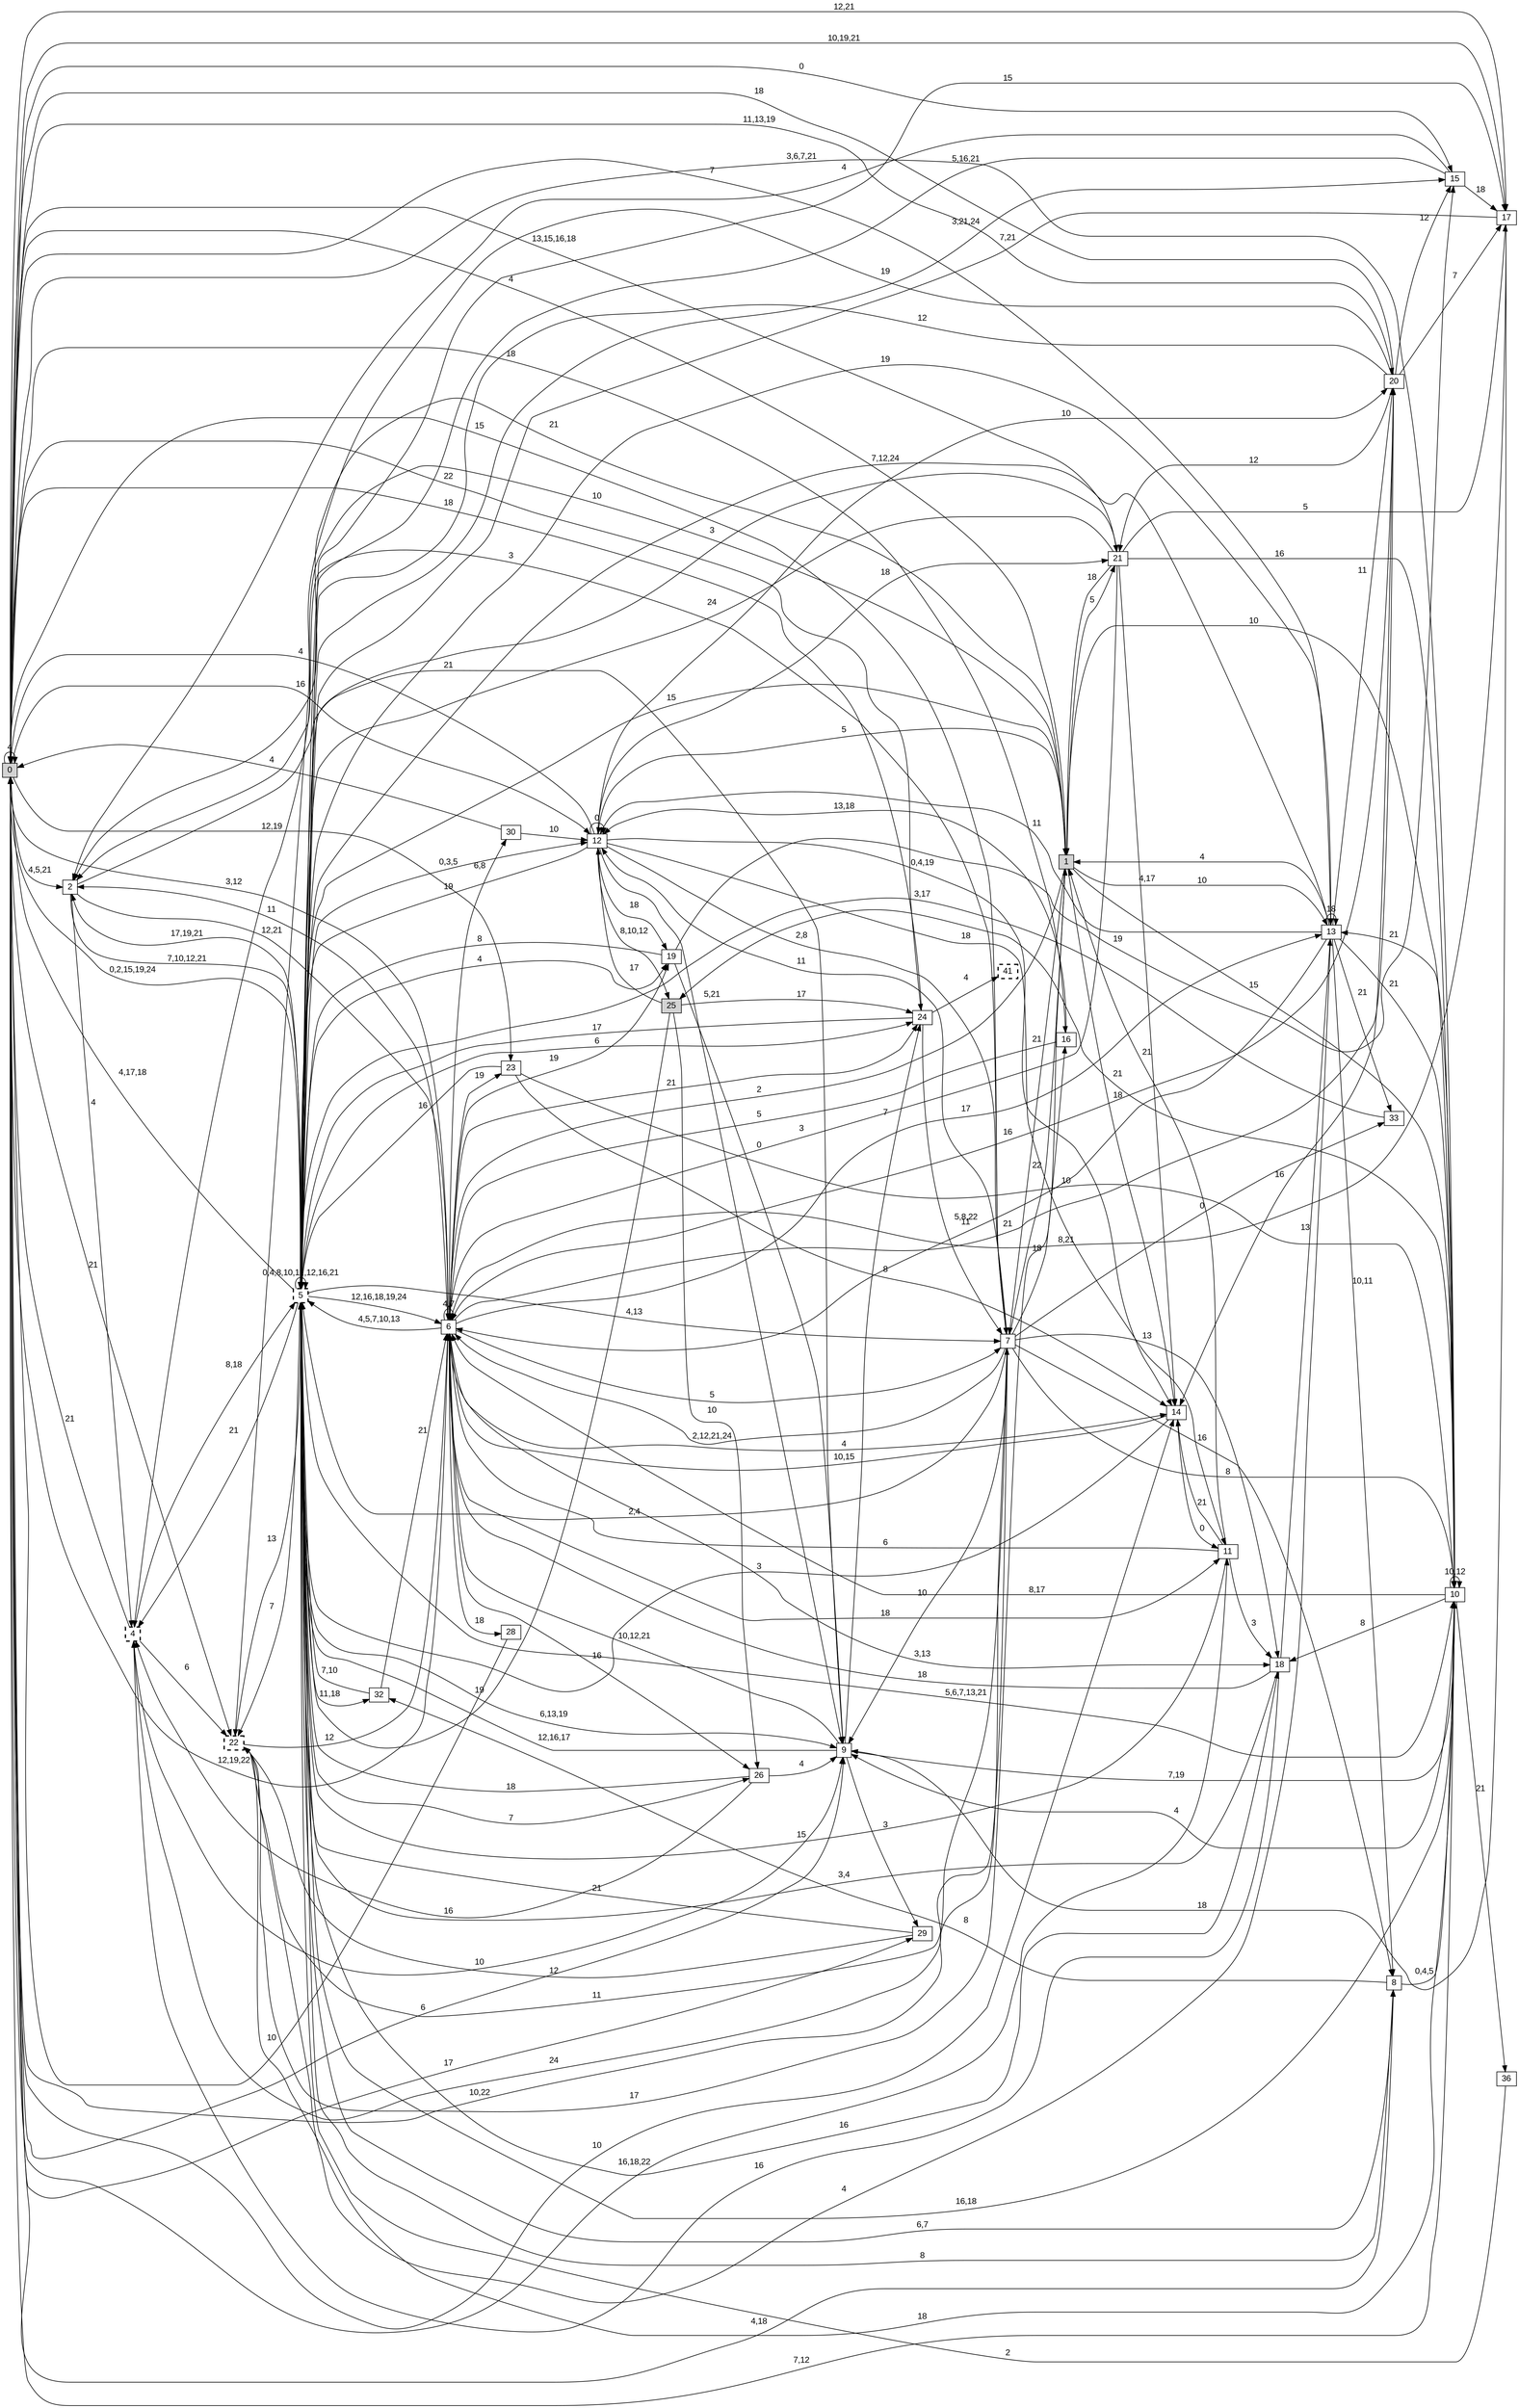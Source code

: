 digraph "NDFA" {
  rankdir=LR
  node [shape=box width=0.1 height=0.1 fontname=Arial]
  edge [fontname=Arial]
/* Estados */
 s0 [label="0" style="filled"] /* I:1 F:0 D:0 */
 s1 [label="1" style="filled"] /* I:1 F:0 D:0 */
 s2 [label="2" ] /* I:0 F:0 D:0 */
 s4 [label="4" style="bold,dashed"] /* I:0 F:1 D:0 */
 s5 [label="5" style="bold,dashed"] /* I:0 F:1 D:0 */
 s6 [label="6" ] /* I:0 F:0 D:0 */
 s7 [label="7" ] /* I:0 F:0 D:0 */
 s8 [label="8" ] /* I:0 F:0 D:0 */
 s9 [label="9" ] /* I:0 F:0 D:0 */
 s10 [label="10" ] /* I:0 F:0 D:0 */
 s11 [label="11" ] /* I:0 F:0 D:0 */
 s12 [label="12" ] /* I:0 F:0 D:0 */
 s13 [label="13" ] /* I:0 F:0 D:0 */
 s14 [label="14" ] /* I:0 F:0 D:0 */
 s15 [label="15" ] /* I:0 F:0 D:0 */
 s16 [label="16" ] /* I:0 F:0 D:0 */
 s17 [label="17" ] /* I:0 F:0 D:0 */
 s18 [label="18" ] /* I:0 F:0 D:0 */
 s19 [label="19" ] /* I:0 F:0 D:0 */
 s20 [label="20" ] /* I:0 F:0 D:0 */
 s21 [label="21" ] /* I:0 F:0 D:0 */
 s22 [label="22" style="bold,dashed"] /* I:0 F:1 D:0 */
 s23 [label="23" ] /* I:0 F:0 D:0 */
 s24 [label="24" ] /* I:0 F:0 D:0 */
 s25 [label="25" style="filled"] /* I:1 F:0 D:0 */
 s26 [label="26" ] /* I:0 F:0 D:0 */
 s28 [label="28" ] /* I:0 F:0 D:0 */
 s29 [label="29" ] /* I:0 F:0 D:0 */
 s30 [label="30" ] /* I:0 F:0 D:0 */
 s32 [label="32" ] /* I:0 F:0 D:0 */
 s33 [label="33" ] /* I:0 F:0 D:0 */
 s36 [label="36" ] /* I:0 F:0 D:0 */
 s41 [label="41" style="bold,dashed"] /* I:0 F:1 D:0 */
/* Transiciones */
  s0 -> s0 [label="4"]
  s0 -> s2 [label="4,5,21"]
  s0 -> s5 [label="0,2,15,19,24"]
  s0 -> s6 [label="12,19,22"]
  s0 -> s7 [label="10,22"]
  s0 -> s8 [label="4,18"]
  s0 -> s9 [label="6"]
  s0 -> s10 [label="3,6,7,21"]
  s0 -> s11 [label="16,18,22"]
  s0 -> s12 [label="16"]
  s0 -> s13 [label="7"]
  s0 -> s14 [label="10"]
  s0 -> s15 [label="0"]
  s0 -> s16 [label="18"]
  s0 -> s17 [label="12,21"]
  s0 -> s20 [label="11,13,19"]
  s0 -> s21 [label="13,15,16,18"]
  s0 -> s22 [label="21"]
  s0 -> s23 [label="12,19"]
  s0 -> s24 [label="22"]
  s0 -> s29 [label="17"]
  s1 -> s0 [label="4"]
  s1 -> s2 [label="21"]
  s1 -> s4 [label="10"]
  s1 -> s6 [label="2"]
  s1 -> s7 [label="21"]
  s1 -> s10 [label="15"]
  s1 -> s12 [label="5"]
  s1 -> s13 [label="10"]
  s1 -> s14 [label="18"]
  s1 -> s21 [label="5"]
  s1 -> s22 [label="17"]
  s2 -> s4 [label="4"]
  s2 -> s5 [label="7,10,12,21"]
  s2 -> s6 [label="12,21"]
  s2 -> s9 [label="21"]
  s4 -> s0 [label="21"]
  s4 -> s5 [label="8,18"]
  s4 -> s9 [label="10"]
  s4 -> s22 [label="6"]
  s5 -> s0 [label="4,17,18"]
  s5 -> s1 [label="15"]
  s5 -> s2 [label="17,19,21"]
  s5 -> s4 [label="21"]
  s5 -> s5 [label="0,4,8,10,11,12,16,21"]
  s5 -> s6 [label="12,16,18,19,24"]
  s5 -> s7 [label="4,13"]
  s5 -> s8 [label="8"]
  s5 -> s9 [label="6,13,19"]
  s5 -> s10 [label="5,6,7,13,21"]
  s5 -> s12 [label="0,3,5"]
  s5 -> s13 [label="19"]
  s5 -> s15 [label="3,21,24"]
  s5 -> s17 [label="15"]
  s5 -> s18 [label="16"]
  s5 -> s19 [label="4"]
  s5 -> s21 [label="3"]
  s5 -> s22 [label="7"]
  s5 -> s24 [label="6"]
  s5 -> s26 [label="7"]
  s5 -> s32 [label="11,18"]
  s6 -> s0 [label="3,12"]
  s6 -> s2 [label="11"]
  s6 -> s5 [label="4,5,7,10,13"]
  s6 -> s6 [label="4,7"]
  s6 -> s7 [label="5"]
  s6 -> s11 [label="18"]
  s6 -> s13 [label="17"]
  s6 -> s14 [label="4"]
  s6 -> s18 [label="3,13"]
  s6 -> s19 [label="19"]
  s6 -> s20 [label="21"]
  s6 -> s23 [label="19"]
  s6 -> s24 [label="21"]
  s6 -> s26 [label="16"]
  s6 -> s28 [label="18"]
  s6 -> s30 [label="6,8"]
  s7 -> s0 [label="15"]
  s7 -> s1 [label="22"]
  s7 -> s2 [label="3"]
  s7 -> s4 [label="24"]
  s7 -> s5 [label="2,4"]
  s7 -> s6 [label="2,12,21,24"]
  s7 -> s8 [label="16"]
  s7 -> s9 [label="10"]
  s7 -> s10 [label="8"]
  s7 -> s12 [label="11"]
  s7 -> s16 [label="18"]
  s7 -> s18 [label="13"]
  s7 -> s22 [label="11"]
  s7 -> s33 [label="0"]
  s8 -> s5 [label="6,7"]
  s8 -> s10 [label="0,4,5"]
  s8 -> s32 [label="8"]
  s9 -> s5 [label="12,16,17"]
  s9 -> s6 [label="10,12,21"]
  s9 -> s10 [label="7,19"]
  s9 -> s24 [label="7"]
  s9 -> s29 [label="3"]
  s10 -> s0 [label="7,12"]
  s10 -> s1 [label="10"]
  s10 -> s5 [label="16,18"]
  s10 -> s6 [label="8,17"]
  s10 -> s9 [label="4"]
  s10 -> s10 [label="10,12"]
  s10 -> s13 [label="21"]
  s10 -> s18 [label="8"]
  s10 -> s25 [label="21"]
  s10 -> s36 [label="21"]
  s11 -> s1 [label="21"]
  s11 -> s5 [label="15"]
  s11 -> s6 [label="6"]
  s11 -> s14 [label="21"]
  s11 -> s18 [label="3"]
  s12 -> s0 [label="4"]
  s12 -> s5 [label="19"]
  s12 -> s7 [label="2,8"]
  s12 -> s9 [label="5,21"]
  s12 -> s11 [label="18"]
  s12 -> s12 [label="0"]
  s12 -> s14 [label="0,4,19"]
  s12 -> s19 [label="18"]
  s12 -> s20 [label="10"]
  s12 -> s21 [label="18"]
  s12 -> s25 [label="8,10,12"]
  s13 -> s1 [label="4"]
  s13 -> s5 [label="7,12,24"]
  s13 -> s6 [label="5,8,22"]
  s13 -> s8 [label="10,11"]
  s13 -> s10 [label="21"]
  s13 -> s12 [label="11"]
  s13 -> s13 [label="18"]
  s13 -> s20 [label="11"]
  s13 -> s22 [label="4"]
  s13 -> s33 [label="21"]
  s14 -> s5 [label="3"]
  s14 -> s6 [label="10,15"]
  s14 -> s11 [label="0"]
  s15 -> s2 [label="4"]
  s15 -> s5 [label="5,16,21"]
  s15 -> s17 [label="18"]
  s16 -> s6 [label="5"]
  s16 -> s12 [label="13,18"]
  s17 -> s0 [label="10,19,21"]
  s17 -> s5 [label="7,21"]
  s17 -> s6 [label="8,21"]
  s17 -> s9 [label="18"]
  s18 -> s4 [label="16"]
  s18 -> s5 [label="3,4"]
  s18 -> s6 [label="18"]
  s18 -> s13 [label="13"]
  s19 -> s5 [label="8"]
  s19 -> s9 [label="0"]
  s19 -> s15 [label="19"]
  s20 -> s0 [label="18"]
  s20 -> s5 [label="12"]
  s20 -> s6 [label="16"]
  s20 -> s14 [label="16"]
  s20 -> s15 [label="12"]
  s20 -> s17 [label="7"]
  s20 -> s21 [label="12"]
  s20 -> s22 [label="19"]
  s21 -> s1 [label="18"]
  s21 -> s5 [label="24"]
  s21 -> s6 [label="3"]
  s21 -> s10 [label="16"]
  s21 -> s14 [label="4,17"]
  s21 -> s17 [label="5"]
  s22 -> s5 [label="13"]
  s22 -> s6 [label="12"]
  s22 -> s10 [label="18"]
  s23 -> s5 [label="16"]
  s23 -> s10 [label="10"]
  s23 -> s14 [label="8"]
  s24 -> s0 [label="18"]
  s24 -> s5 [label="17"]
  s24 -> s7 [label="11"]
  s24 -> s41 [label="4"]
  s25 -> s5 [label="19"]
  s25 -> s12 [label="17"]
  s25 -> s24 [label="17"]
  s25 -> s26 [label="10"]
  s26 -> s4 [label="16"]
  s26 -> s5 [label="18"]
  s26 -> s9 [label="4"]
  s28 -> s0 [label="10"]
  s29 -> s5 [label="21"]
  s29 -> s22 [label="12"]
  s30 -> s0 [label="4"]
  s30 -> s12 [label="10"]
  s32 -> s5 [label="7,10"]
  s32 -> s6 [label="21"]
  s33 -> s5 [label="3,17"]
  s36 -> s5 [label="2"]
}
